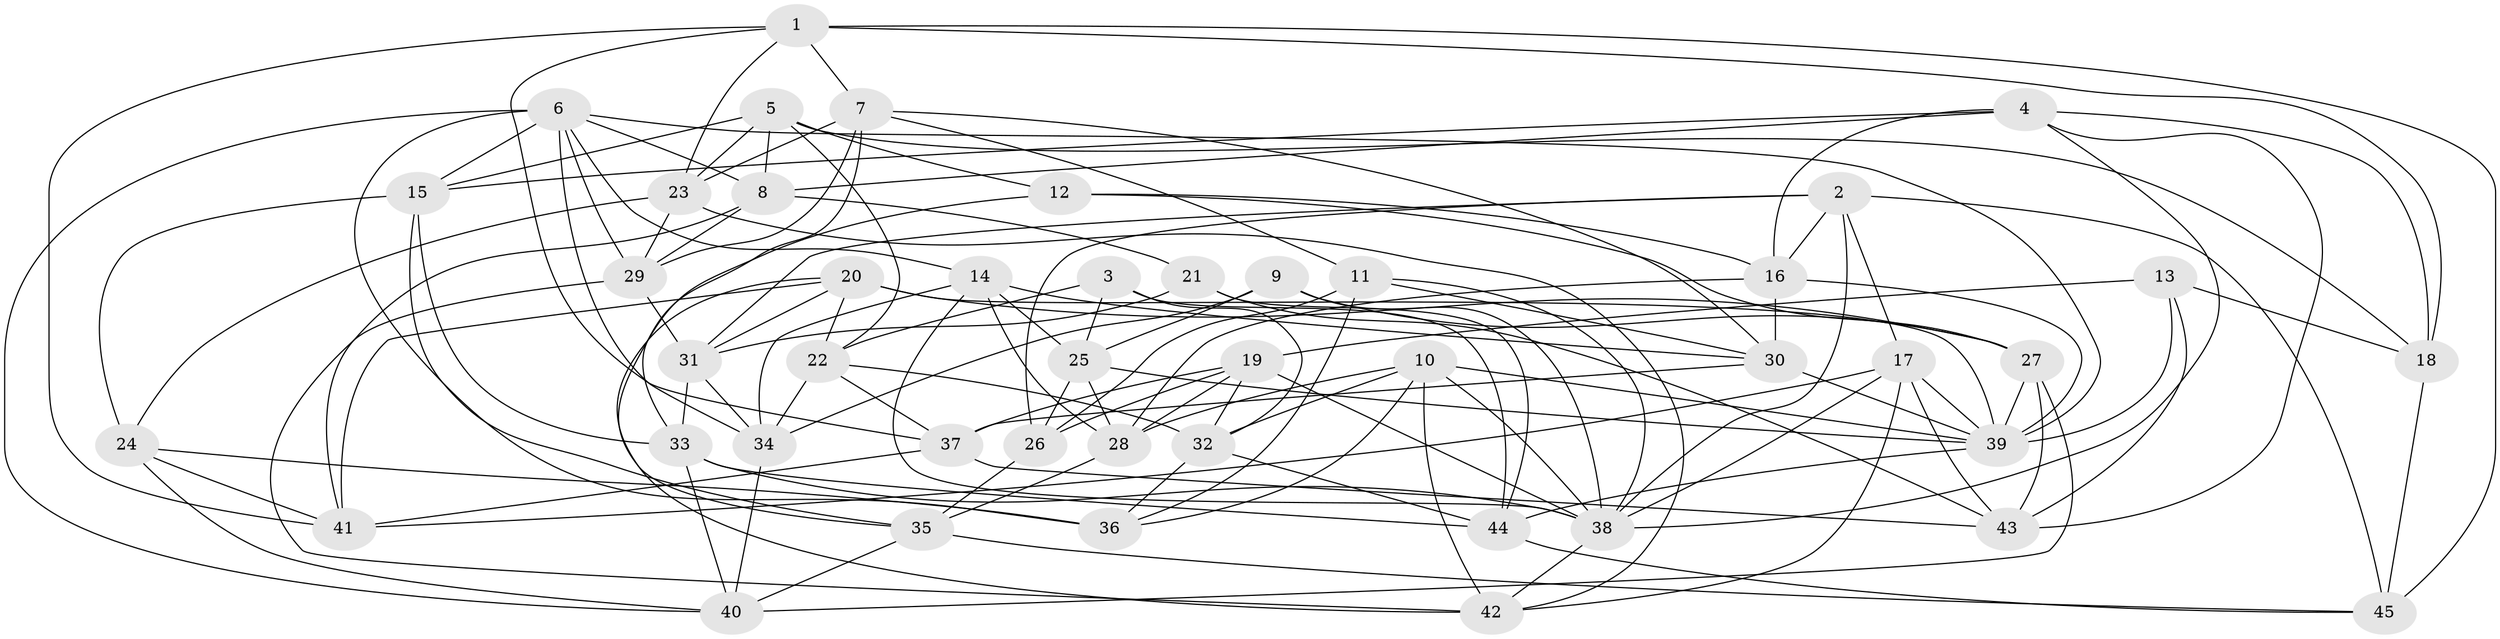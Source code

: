 // original degree distribution, {4: 1.0}
// Generated by graph-tools (version 1.1) at 2025/26/03/09/25 03:26:54]
// undirected, 45 vertices, 132 edges
graph export_dot {
graph [start="1"]
  node [color=gray90,style=filled];
  1;
  2;
  3;
  4;
  5;
  6;
  7;
  8;
  9;
  10;
  11;
  12;
  13;
  14;
  15;
  16;
  17;
  18;
  19;
  20;
  21;
  22;
  23;
  24;
  25;
  26;
  27;
  28;
  29;
  30;
  31;
  32;
  33;
  34;
  35;
  36;
  37;
  38;
  39;
  40;
  41;
  42;
  43;
  44;
  45;
  1 -- 7 [weight=1.0];
  1 -- 18 [weight=1.0];
  1 -- 23 [weight=1.0];
  1 -- 37 [weight=1.0];
  1 -- 41 [weight=1.0];
  1 -- 45 [weight=1.0];
  2 -- 16 [weight=1.0];
  2 -- 17 [weight=1.0];
  2 -- 26 [weight=1.0];
  2 -- 31 [weight=1.0];
  2 -- 38 [weight=1.0];
  2 -- 45 [weight=1.0];
  3 -- 22 [weight=1.0];
  3 -- 25 [weight=1.0];
  3 -- 32 [weight=1.0];
  3 -- 44 [weight=1.0];
  4 -- 8 [weight=1.0];
  4 -- 15 [weight=1.0];
  4 -- 16 [weight=1.0];
  4 -- 18 [weight=1.0];
  4 -- 38 [weight=1.0];
  4 -- 43 [weight=1.0];
  5 -- 8 [weight=1.0];
  5 -- 12 [weight=1.0];
  5 -- 15 [weight=1.0];
  5 -- 18 [weight=1.0];
  5 -- 22 [weight=1.0];
  5 -- 23 [weight=1.0];
  6 -- 8 [weight=1.0];
  6 -- 14 [weight=1.0];
  6 -- 15 [weight=1.0];
  6 -- 29 [weight=1.0];
  6 -- 34 [weight=1.0];
  6 -- 36 [weight=1.0];
  6 -- 39 [weight=1.0];
  6 -- 40 [weight=1.0];
  7 -- 11 [weight=1.0];
  7 -- 23 [weight=1.0];
  7 -- 29 [weight=1.0];
  7 -- 30 [weight=1.0];
  7 -- 33 [weight=1.0];
  8 -- 21 [weight=1.0];
  8 -- 29 [weight=1.0];
  8 -- 41 [weight=1.0];
  9 -- 25 [weight=1.0];
  9 -- 27 [weight=1.0];
  9 -- 34 [weight=1.0];
  9 -- 38 [weight=1.0];
  10 -- 28 [weight=1.0];
  10 -- 32 [weight=1.0];
  10 -- 36 [weight=1.0];
  10 -- 38 [weight=1.0];
  10 -- 39 [weight=1.0];
  10 -- 42 [weight=1.0];
  11 -- 26 [weight=2.0];
  11 -- 30 [weight=1.0];
  11 -- 36 [weight=1.0];
  11 -- 38 [weight=1.0];
  12 -- 16 [weight=1.0];
  12 -- 27 [weight=1.0];
  12 -- 35 [weight=1.0];
  13 -- 18 [weight=1.0];
  13 -- 19 [weight=1.0];
  13 -- 39 [weight=1.0];
  13 -- 43 [weight=1.0];
  14 -- 25 [weight=1.0];
  14 -- 28 [weight=1.0];
  14 -- 30 [weight=1.0];
  14 -- 34 [weight=1.0];
  14 -- 38 [weight=1.0];
  15 -- 24 [weight=1.0];
  15 -- 33 [weight=1.0];
  15 -- 35 [weight=1.0];
  16 -- 28 [weight=1.0];
  16 -- 30 [weight=1.0];
  16 -- 39 [weight=1.0];
  17 -- 38 [weight=1.0];
  17 -- 39 [weight=1.0];
  17 -- 41 [weight=1.0];
  17 -- 42 [weight=1.0];
  17 -- 43 [weight=1.0];
  18 -- 45 [weight=2.0];
  19 -- 26 [weight=1.0];
  19 -- 28 [weight=1.0];
  19 -- 32 [weight=1.0];
  19 -- 37 [weight=1.0];
  19 -- 38 [weight=1.0];
  20 -- 22 [weight=1.0];
  20 -- 27 [weight=1.0];
  20 -- 31 [weight=1.0];
  20 -- 39 [weight=1.0];
  20 -- 41 [weight=1.0];
  20 -- 42 [weight=1.0];
  21 -- 31 [weight=1.0];
  21 -- 43 [weight=1.0];
  21 -- 44 [weight=1.0];
  22 -- 32 [weight=1.0];
  22 -- 34 [weight=1.0];
  22 -- 37 [weight=1.0];
  23 -- 24 [weight=1.0];
  23 -- 29 [weight=1.0];
  23 -- 42 [weight=1.0];
  24 -- 36 [weight=2.0];
  24 -- 40 [weight=1.0];
  24 -- 41 [weight=1.0];
  25 -- 26 [weight=1.0];
  25 -- 28 [weight=1.0];
  25 -- 39 [weight=1.0];
  26 -- 35 [weight=1.0];
  27 -- 39 [weight=1.0];
  27 -- 40 [weight=1.0];
  27 -- 43 [weight=1.0];
  28 -- 35 [weight=1.0];
  29 -- 31 [weight=1.0];
  29 -- 42 [weight=1.0];
  30 -- 37 [weight=1.0];
  30 -- 39 [weight=1.0];
  31 -- 33 [weight=1.0];
  31 -- 34 [weight=1.0];
  32 -- 36 [weight=1.0];
  32 -- 44 [weight=1.0];
  33 -- 38 [weight=1.0];
  33 -- 40 [weight=1.0];
  33 -- 44 [weight=1.0];
  34 -- 40 [weight=1.0];
  35 -- 40 [weight=1.0];
  35 -- 45 [weight=1.0];
  37 -- 41 [weight=1.0];
  37 -- 43 [weight=1.0];
  38 -- 42 [weight=1.0];
  39 -- 44 [weight=1.0];
  44 -- 45 [weight=1.0];
}
